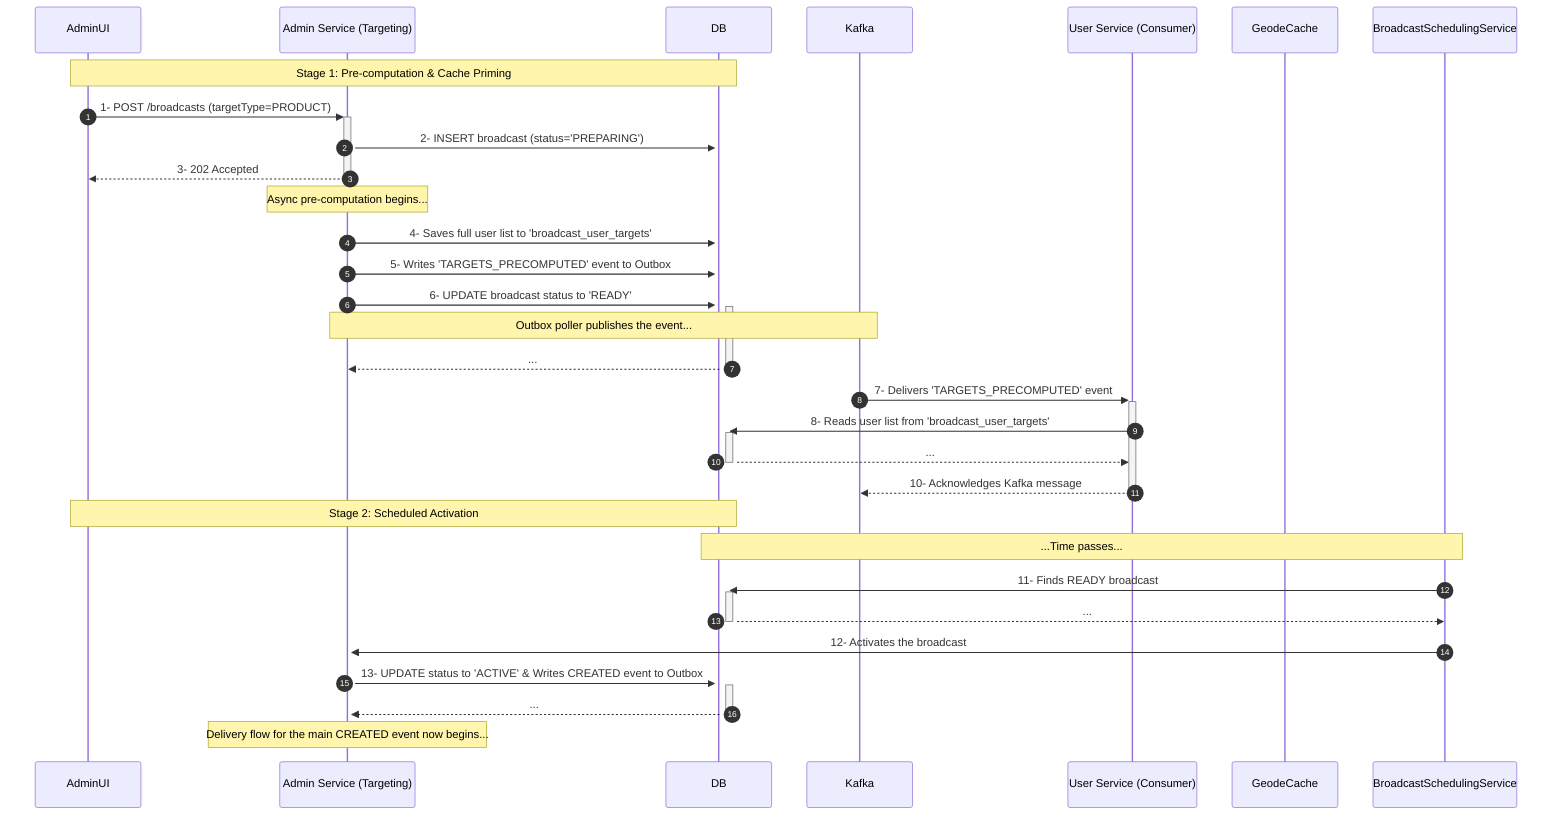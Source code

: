 sequenceDiagram
    autonumber

    participant AdminUI
    participant AdminSvc as Admin Service (Targeting)
    participant DB
    participant Kafka
    participant UserSvc as User Service (Consumer)
    participant GeodeCache
    participant Scheduler as BroadcastSchedulingService
    
    note over AdminUI, DB: Stage 1: Pre-computation & Cache Priming
    AdminUI->>+AdminSvc: 1- POST /broadcasts (targetType=PRODUCT)
    AdminSvc->>+DB: 2- INSERT broadcast (status='PREPARING')
    AdminSvc-->>-AdminUI: 3- 202 Accepted

    note over AdminSvc: Async pre-computation begins...
    AdminSvc->>+DB: 4- Saves full user list to 'broadcast_user_targets'
    AdminSvc->>+DB: 5- Writes 'TARGETS_PRECOMPUTED' event to Outbox
    AdminSvc->>+DB: 6- UPDATE broadcast status to 'READY'
    
    note over AdminSvc, Kafka: Outbox poller publishes the event...
    DB-->>-AdminSvc: ...
    
    Kafka->>+UserSvc: 7- Delivers 'TARGETS_PRECOMPUTED' event
    UserSvc->>+DB: 8- Reads user list from 'broadcast_user_targets'
    DB-->>-UserSvc: ...
    UserSvc-->>-Kafka: 10- Acknowledges Kafka message

    note over AdminUI, DB: Stage 2: Scheduled Activation
    note over Scheduler, DB: ...Time passes...
    Scheduler->>+DB: 11- Finds READY broadcast
    DB-->>-Scheduler: ...
    
    Scheduler->>+AdminSvc: 12- Activates the broadcast
    AdminSvc->>+DB: 13- UPDATE status to 'ACTIVE' & Writes CREATED event to Outbox
    DB-->>-AdminSvc: ...
    note over AdminSvc: Delivery flow for the main CREATED event now begins...